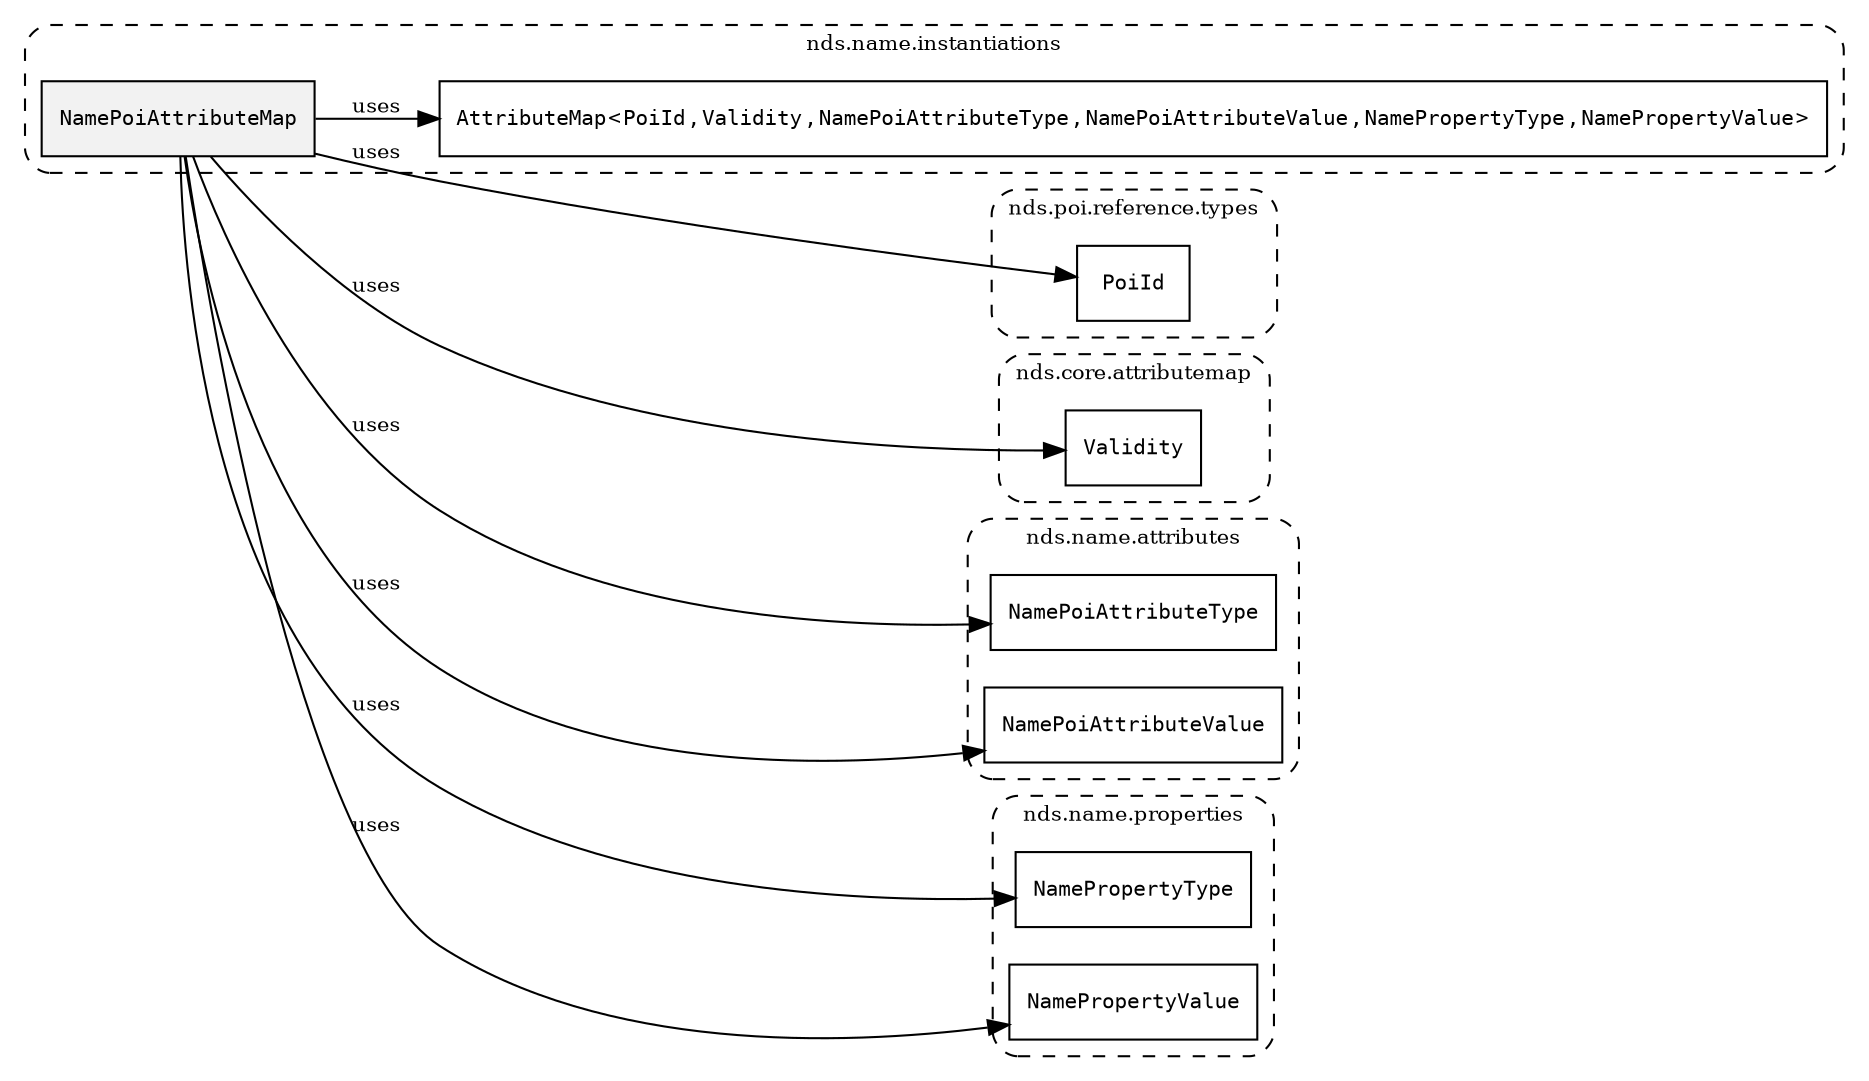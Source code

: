 /**
 * This dot file creates symbol collaboration diagram for NamePoiAttributeMap.
 */
digraph ZSERIO
{
    node [shape=box, fontsize=10];
    rankdir="LR";
    fontsize=10;
    tooltip="NamePoiAttributeMap collaboration diagram";

    subgraph "cluster_nds.name.instantiations"
    {
        style="dashed, rounded";
        label="nds.name.instantiations";
        tooltip="Package nds.name.instantiations";
        href="../../../content/packages/nds.name.instantiations.html#Package-nds-name-instantiations";
        target="_parent";

        "NamePoiAttributeMap" [style="filled", fillcolor="#0000000D", target="_parent", label=<<font face="monospace"><table align="center" border="0" cellspacing="0" cellpadding="0"><tr><td href="../../../content/packages/nds.name.instantiations.html#InstantiateType-NamePoiAttributeMap" title="InstantiateType defined in nds.name.instantiations">NamePoiAttributeMap</td></tr></table></font>>];
        "AttributeMap&lt;PoiId,Validity,NamePoiAttributeType,NamePoiAttributeValue,NamePropertyType,NamePropertyValue&gt;" [target="_parent", label=<<font face="monospace"><table align="center" border="0" cellspacing="0" cellpadding="0"><tr><td href="../../../content/packages/nds.core.attributemap.html#Structure-AttributeMap" title="Structure defined in nds.core.attributemap">AttributeMap</td><td>&lt;</td><td><table align="center" border="0" cellspacing="0" cellpadding="0"><tr><td href="../../../content/packages/nds.poi.reference.types.html#Subtype-PoiId" title="Subtype defined in nds.poi.reference.types">PoiId</td></tr></table></td><td>,</td><td><table align="center" border="0" cellspacing="0" cellpadding="0"><tr><td href="../../../content/packages/nds.core.attributemap.html#Structure-Validity" title="Structure defined in nds.core.attributemap">Validity</td></tr></table></td><td>,</td><td><table align="center" border="0" cellspacing="0" cellpadding="0"><tr><td href="../../../content/packages/nds.name.attributes.html#Enum-NamePoiAttributeType" title="Enum defined in nds.name.attributes">NamePoiAttributeType</td></tr></table></td><td>,</td><td><table align="center" border="0" cellspacing="0" cellpadding="0"><tr><td href="../../../content/packages/nds.name.attributes.html#Choice-NamePoiAttributeValue" title="Choice defined in nds.name.attributes">NamePoiAttributeValue</td></tr></table></td><td>,</td><td><table align="center" border="0" cellspacing="0" cellpadding="0"><tr><td href="../../../content/packages/nds.name.properties.html#Structure-NamePropertyType" title="Structure defined in nds.name.properties">NamePropertyType</td></tr></table></td><td>,</td><td><table align="center" border="0" cellspacing="0" cellpadding="0"><tr><td href="../../../content/packages/nds.name.properties.html#Structure-NamePropertyValue" title="Structure defined in nds.name.properties">NamePropertyValue</td></tr></table></td><td>&gt;</td></tr></table></font>>];
    }

    subgraph "cluster_nds.poi.reference.types"
    {
        style="dashed, rounded";
        label="nds.poi.reference.types";
        tooltip="Package nds.poi.reference.types";
        href="../../../content/packages/nds.poi.reference.types.html#Package-nds-poi-reference-types";
        target="_parent";

        "PoiId" [target="_parent", label=<<font face="monospace"><table align="center" border="0" cellspacing="0" cellpadding="0"><tr><td href="../../../content/packages/nds.poi.reference.types.html#Subtype-PoiId" title="Subtype defined in nds.poi.reference.types">PoiId</td></tr></table></font>>];
    }

    subgraph "cluster_nds.core.attributemap"
    {
        style="dashed, rounded";
        label="nds.core.attributemap";
        tooltip="Package nds.core.attributemap";
        href="../../../content/packages/nds.core.attributemap.html#Package-nds-core-attributemap";
        target="_parent";

        "Validity" [target="_parent", label=<<font face="monospace"><table align="center" border="0" cellspacing="0" cellpadding="0"><tr><td href="../../../content/packages/nds.core.attributemap.html#Structure-Validity" title="Structure defined in nds.core.attributemap">Validity</td></tr></table></font>>];
    }

    subgraph "cluster_nds.name.attributes"
    {
        style="dashed, rounded";
        label="nds.name.attributes";
        tooltip="Package nds.name.attributes";
        href="../../../content/packages/nds.name.attributes.html#Package-nds-name-attributes";
        target="_parent";

        "NamePoiAttributeType" [target="_parent", label=<<font face="monospace"><table align="center" border="0" cellspacing="0" cellpadding="0"><tr><td href="../../../content/packages/nds.name.attributes.html#Enum-NamePoiAttributeType" title="Enum defined in nds.name.attributes">NamePoiAttributeType</td></tr></table></font>>];
        "NamePoiAttributeValue" [target="_parent", label=<<font face="monospace"><table align="center" border="0" cellspacing="0" cellpadding="0"><tr><td href="../../../content/packages/nds.name.attributes.html#Choice-NamePoiAttributeValue" title="Choice defined in nds.name.attributes">NamePoiAttributeValue</td></tr></table></font>>];
    }

    subgraph "cluster_nds.name.properties"
    {
        style="dashed, rounded";
        label="nds.name.properties";
        tooltip="Package nds.name.properties";
        href="../../../content/packages/nds.name.properties.html#Package-nds-name-properties";
        target="_parent";

        "NamePropertyType" [target="_parent", label=<<font face="monospace"><table align="center" border="0" cellspacing="0" cellpadding="0"><tr><td href="../../../content/packages/nds.name.properties.html#Structure-NamePropertyType" title="Structure defined in nds.name.properties">NamePropertyType</td></tr></table></font>>];
        "NamePropertyValue" [target="_parent", label=<<font face="monospace"><table align="center" border="0" cellspacing="0" cellpadding="0"><tr><td href="../../../content/packages/nds.name.properties.html#Structure-NamePropertyValue" title="Structure defined in nds.name.properties">NamePropertyValue</td></tr></table></font>>];
    }

    "NamePoiAttributeMap" -> "AttributeMap&lt;PoiId,Validity,NamePoiAttributeType,NamePoiAttributeValue,NamePropertyType,NamePropertyValue&gt;" [label="uses", fontsize=10];
    "NamePoiAttributeMap" -> "PoiId" [label="uses", fontsize=10];
    "NamePoiAttributeMap" -> "Validity" [label="uses", fontsize=10];
    "NamePoiAttributeMap" -> "NamePoiAttributeType" [label="uses", fontsize=10];
    "NamePoiAttributeMap" -> "NamePoiAttributeValue" [label="uses", fontsize=10];
    "NamePoiAttributeMap" -> "NamePropertyType" [label="uses", fontsize=10];
    "NamePoiAttributeMap" -> "NamePropertyValue" [label="uses", fontsize=10];
}

